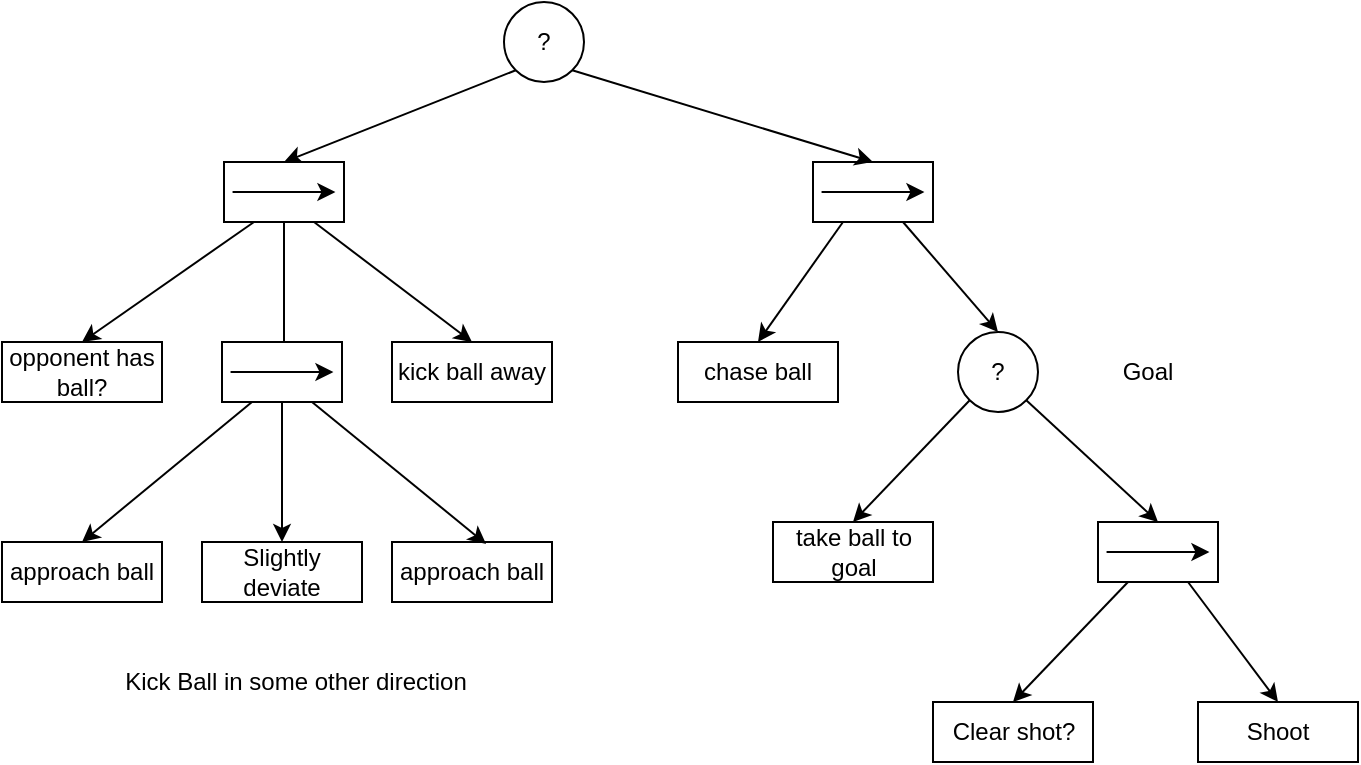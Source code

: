 <mxfile version="13.7.9" type="device"><diagram id="jNIqDNjx-BGEkIo5FUeF" name="Page-1"><mxGraphModel dx="868" dy="543" grid="1" gridSize="10" guides="1" tooltips="1" connect="1" arrows="1" fold="1" page="1" pageScale="1" pageWidth="850" pageHeight="1100" math="1" shadow="0"><root><mxCell id="0"/><mxCell id="1" parent="0"/><mxCell id="_lA1XJJLzaBGFk_uNKAQ-1" value="?" style="ellipse;whiteSpace=wrap;html=1;" parent="1" vertex="1"><mxGeometry x="338" y="130" width="40" height="40" as="geometry"/></mxCell><mxCell id="_lA1XJJLzaBGFk_uNKAQ-6" value="" style="group" parent="1" vertex="1" connectable="0"><mxGeometry x="492.5" y="210" width="60" height="30" as="geometry"/></mxCell><mxCell id="_lA1XJJLzaBGFk_uNKAQ-7" value="" style="rounded=0;whiteSpace=wrap;html=1;" parent="_lA1XJJLzaBGFk_uNKAQ-6" vertex="1"><mxGeometry width="60" height="30" as="geometry"/></mxCell><mxCell id="_lA1XJJLzaBGFk_uNKAQ-8" value="" style="endArrow=classic;html=1;exitX=0;exitY=0.5;exitDx=0;exitDy=0;entryX=0.857;entryY=0.5;entryDx=0;entryDy=0;entryPerimeter=0;" parent="_lA1XJJLzaBGFk_uNKAQ-6" edge="1"><mxGeometry width="50" height="50" relative="1" as="geometry"><mxPoint x="4.286" y="15" as="sourcePoint"/><mxPoint x="55.706" y="15" as="targetPoint"/></mxGeometry></mxCell><mxCell id="_lA1XJJLzaBGFk_uNKAQ-9" value="opponent has ball?" style="rounded=0;whiteSpace=wrap;html=1;" parent="1" vertex="1"><mxGeometry x="87" y="300" width="80" height="30" as="geometry"/></mxCell><mxCell id="_lA1XJJLzaBGFk_uNKAQ-11" value="kick ball away" style="rounded=0;whiteSpace=wrap;html=1;" parent="1" vertex="1"><mxGeometry x="282" y="300" width="80" height="30" as="geometry"/></mxCell><mxCell id="_lA1XJJLzaBGFk_uNKAQ-12" value="chase ball" style="rounded=0;whiteSpace=wrap;html=1;" parent="1" vertex="1"><mxGeometry x="425" y="300" width="80" height="30" as="geometry"/></mxCell><mxCell id="_lA1XJJLzaBGFk_uNKAQ-13" value="take ball to goal" style="rounded=0;whiteSpace=wrap;html=1;" parent="1" vertex="1"><mxGeometry x="472.5" y="390" width="80" height="30" as="geometry"/></mxCell><mxCell id="_lA1XJJLzaBGFk_uNKAQ-15" value="?" style="ellipse;whiteSpace=wrap;html=1;" parent="1" vertex="1"><mxGeometry x="565" y="295" width="40" height="40" as="geometry"/></mxCell><mxCell id="_lA1XJJLzaBGFk_uNKAQ-19" value="Clear shot?" style="rounded=0;whiteSpace=wrap;html=1;" parent="1" vertex="1"><mxGeometry x="552.5" y="480" width="80" height="30" as="geometry"/></mxCell><mxCell id="_lA1XJJLzaBGFk_uNKAQ-20" value="Shoot" style="rounded=0;whiteSpace=wrap;html=1;" parent="1" vertex="1"><mxGeometry x="685" y="480" width="80" height="30" as="geometry"/></mxCell><mxCell id="_lA1XJJLzaBGFk_uNKAQ-25" value="" style="endArrow=classic;html=1;exitX=0;exitY=1;exitDx=0;exitDy=0;entryX=0.5;entryY=0;entryDx=0;entryDy=0;" parent="1" source="_lA1XJJLzaBGFk_uNKAQ-1" target="_lA1XJJLzaBGFk_uNKAQ-37" edge="1"><mxGeometry width="50" height="50" relative="1" as="geometry"><mxPoint x="420" y="350" as="sourcePoint"/><mxPoint x="228.0" y="210" as="targetPoint"/></mxGeometry></mxCell><mxCell id="_lA1XJJLzaBGFk_uNKAQ-26" value="" style="endArrow=classic;html=1;exitX=1;exitY=1;exitDx=0;exitDy=0;entryX=0.5;entryY=0;entryDx=0;entryDy=0;" parent="1" source="_lA1XJJLzaBGFk_uNKAQ-1" target="_lA1XJJLzaBGFk_uNKAQ-7" edge="1"><mxGeometry width="50" height="50" relative="1" as="geometry"><mxPoint x="353.858" y="174.142" as="sourcePoint"/><mxPoint x="238.0" y="220" as="targetPoint"/></mxGeometry></mxCell><mxCell id="_lA1XJJLzaBGFk_uNKAQ-27" value="" style="endArrow=classic;html=1;exitX=0.25;exitY=1;exitDx=0;exitDy=0;entryX=0.5;entryY=0;entryDx=0;entryDy=0;" parent="1" source="_lA1XJJLzaBGFk_uNKAQ-37" target="_lA1XJJLzaBGFk_uNKAQ-9" edge="1"><mxGeometry width="50" height="50" relative="1" as="geometry"><mxPoint x="210.5" y="240" as="sourcePoint"/><mxPoint x="238.0" y="220" as="targetPoint"/></mxGeometry></mxCell><mxCell id="_lA1XJJLzaBGFk_uNKAQ-28" value="" style="endArrow=classic;html=1;entryX=0.5;entryY=0;entryDx=0;entryDy=0;exitX=0.5;exitY=1;exitDx=0;exitDy=0;" parent="1" source="_lA1XJJLzaBGFk_uNKAQ-37" edge="1"><mxGeometry width="50" height="50" relative="1" as="geometry"><mxPoint x="228" y="240" as="sourcePoint"/><mxPoint x="228" y="320" as="targetPoint"/></mxGeometry></mxCell><mxCell id="_lA1XJJLzaBGFk_uNKAQ-29" value="" style="endArrow=classic;html=1;exitX=0.75;exitY=1;exitDx=0;exitDy=0;entryX=0.5;entryY=0;entryDx=0;entryDy=0;" parent="1" source="_lA1XJJLzaBGFk_uNKAQ-37" target="_lA1XJJLzaBGFk_uNKAQ-11" edge="1"><mxGeometry width="50" height="50" relative="1" as="geometry"><mxPoint x="245.5" y="240" as="sourcePoint"/><mxPoint x="238.0" y="330" as="targetPoint"/></mxGeometry></mxCell><mxCell id="_lA1XJJLzaBGFk_uNKAQ-30" value="" style="endArrow=classic;html=1;exitX=0.25;exitY=1;exitDx=0;exitDy=0;entryX=0.5;entryY=0;entryDx=0;entryDy=0;" parent="1" source="_lA1XJJLzaBGFk_uNKAQ-7" target="_lA1XJJLzaBGFk_uNKAQ-12" edge="1"><mxGeometry width="50" height="50" relative="1" as="geometry"><mxPoint x="260.5" y="230" as="sourcePoint"/><mxPoint x="338" y="310" as="targetPoint"/></mxGeometry></mxCell><mxCell id="_lA1XJJLzaBGFk_uNKAQ-31" value="" style="endArrow=classic;html=1;exitX=0.75;exitY=1;exitDx=0;exitDy=0;entryX=0.5;entryY=0;entryDx=0;entryDy=0;" parent="1" source="_lA1XJJLzaBGFk_uNKAQ-7" target="_lA1XJJLzaBGFk_uNKAQ-15" edge="1"><mxGeometry width="50" height="50" relative="1" as="geometry"><mxPoint x="492.5" y="230" as="sourcePoint"/><mxPoint x="475" y="310" as="targetPoint"/></mxGeometry></mxCell><mxCell id="_lA1XJJLzaBGFk_uNKAQ-32" value="" style="endArrow=classic;html=1;exitX=0;exitY=1;exitDx=0;exitDy=0;entryX=0.5;entryY=0;entryDx=0;entryDy=0;" parent="1" source="_lA1XJJLzaBGFk_uNKAQ-15" target="_lA1XJJLzaBGFk_uNKAQ-13" edge="1"><mxGeometry width="50" height="50" relative="1" as="geometry"><mxPoint x="527.5" y="230" as="sourcePoint"/><mxPoint x="555" y="305" as="targetPoint"/></mxGeometry></mxCell><mxCell id="_lA1XJJLzaBGFk_uNKAQ-33" value="" style="endArrow=classic;html=1;exitX=1;exitY=1;exitDx=0;exitDy=0;entryX=0.5;entryY=0;entryDx=0;entryDy=0;" parent="1" source="_lA1XJJLzaBGFk_uNKAQ-15" target="_lA1XJJLzaBGFk_uNKAQ-42" edge="1"><mxGeometry width="50" height="50" relative="1" as="geometry"><mxPoint x="540.858" y="339.142" as="sourcePoint"/><mxPoint x="660" y="390" as="targetPoint"/></mxGeometry></mxCell><mxCell id="_lA1XJJLzaBGFk_uNKAQ-34" value="" style="endArrow=classic;html=1;exitX=0.25;exitY=1;exitDx=0;exitDy=0;entryX=0.5;entryY=0;entryDx=0;entryDy=0;" parent="1" source="_lA1XJJLzaBGFk_uNKAQ-42" target="_lA1XJJLzaBGFk_uNKAQ-19" edge="1"><mxGeometry width="50" height="50" relative="1" as="geometry"><mxPoint x="642.5" y="420" as="sourcePoint"/><mxPoint x="475" y="400" as="targetPoint"/></mxGeometry></mxCell><mxCell id="_lA1XJJLzaBGFk_uNKAQ-35" value="" style="endArrow=classic;html=1;exitX=0.75;exitY=1;exitDx=0;exitDy=0;entryX=0.5;entryY=0;entryDx=0;entryDy=0;" parent="1" source="_lA1XJJLzaBGFk_uNKAQ-42" target="_lA1XJJLzaBGFk_uNKAQ-20" edge="1"><mxGeometry width="50" height="50" relative="1" as="geometry"><mxPoint x="671.2" y="420" as="sourcePoint"/><mxPoint x="602.5" y="490" as="targetPoint"/></mxGeometry></mxCell><mxCell id="_lA1XJJLzaBGFk_uNKAQ-36" value="" style="group" parent="1" vertex="1" connectable="0"><mxGeometry x="198" y="210" width="60" height="30" as="geometry"/></mxCell><mxCell id="_lA1XJJLzaBGFk_uNKAQ-37" value="" style="rounded=0;whiteSpace=wrap;html=1;" parent="_lA1XJJLzaBGFk_uNKAQ-36" vertex="1"><mxGeometry width="60" height="30" as="geometry"/></mxCell><mxCell id="_lA1XJJLzaBGFk_uNKAQ-38" value="" style="endArrow=classic;html=1;exitX=0;exitY=0.5;exitDx=0;exitDy=0;entryX=0.857;entryY=0.5;entryDx=0;entryDy=0;entryPerimeter=0;" parent="_lA1XJJLzaBGFk_uNKAQ-36" edge="1"><mxGeometry width="50" height="50" relative="1" as="geometry"><mxPoint x="4.286" y="15" as="sourcePoint"/><mxPoint x="55.706" y="15" as="targetPoint"/></mxGeometry></mxCell><mxCell id="_lA1XJJLzaBGFk_uNKAQ-41" value="" style="group" parent="1" vertex="1" connectable="0"><mxGeometry x="635" y="390" width="60" height="30" as="geometry"/></mxCell><mxCell id="_lA1XJJLzaBGFk_uNKAQ-42" value="" style="rounded=0;whiteSpace=wrap;html=1;" parent="_lA1XJJLzaBGFk_uNKAQ-41" vertex="1"><mxGeometry width="60" height="30" as="geometry"/></mxCell><mxCell id="_lA1XJJLzaBGFk_uNKAQ-43" value="" style="endArrow=classic;html=1;exitX=0;exitY=0.5;exitDx=0;exitDy=0;entryX=0.857;entryY=0.5;entryDx=0;entryDy=0;entryPerimeter=0;" parent="_lA1XJJLzaBGFk_uNKAQ-41" edge="1"><mxGeometry width="50" height="50" relative="1" as="geometry"><mxPoint x="4.286" y="15" as="sourcePoint"/><mxPoint x="55.706" y="15" as="targetPoint"/></mxGeometry></mxCell><mxCell id="80fVdQ9__IcArLAtQQ6k-1" value="" style="group" parent="1" vertex="1" connectable="0"><mxGeometry x="197" y="300" width="60" height="30" as="geometry"/></mxCell><mxCell id="80fVdQ9__IcArLAtQQ6k-2" value="" style="rounded=0;whiteSpace=wrap;html=1;" parent="80fVdQ9__IcArLAtQQ6k-1" vertex="1"><mxGeometry width="60" height="30" as="geometry"/></mxCell><mxCell id="80fVdQ9__IcArLAtQQ6k-3" value="" style="endArrow=classic;html=1;exitX=0;exitY=0.5;exitDx=0;exitDy=0;entryX=0.857;entryY=0.5;entryDx=0;entryDy=0;entryPerimeter=0;" parent="80fVdQ9__IcArLAtQQ6k-1" edge="1"><mxGeometry width="50" height="50" relative="1" as="geometry"><mxPoint x="4.286" y="15" as="sourcePoint"/><mxPoint x="55.706" y="15" as="targetPoint"/></mxGeometry></mxCell><mxCell id="80fVdQ9__IcArLAtQQ6k-4" value="approach ball" style="rounded=0;whiteSpace=wrap;html=1;" parent="1" vertex="1"><mxGeometry x="87" y="400" width="80" height="30" as="geometry"/></mxCell><mxCell id="80fVdQ9__IcArLAtQQ6k-5" value="Slightly deviate" style="rounded=0;whiteSpace=wrap;html=1;" parent="1" vertex="1"><mxGeometry x="187" y="400" width="80" height="30" as="geometry"/></mxCell><mxCell id="80fVdQ9__IcArLAtQQ6k-6" value="approach ball" style="rounded=0;whiteSpace=wrap;html=1;" parent="1" vertex="1"><mxGeometry x="282" y="400" width="80" height="30" as="geometry"/></mxCell><mxCell id="80fVdQ9__IcArLAtQQ6k-7" value="" style="endArrow=classic;html=1;exitX=0.25;exitY=1;exitDx=0;exitDy=0;entryX=0.5;entryY=0;entryDx=0;entryDy=0;" parent="1" source="80fVdQ9__IcArLAtQQ6k-2" target="80fVdQ9__IcArLAtQQ6k-4" edge="1"><mxGeometry width="50" height="50" relative="1" as="geometry"><mxPoint x="222" y="230" as="sourcePoint"/><mxPoint x="137" y="310" as="targetPoint"/></mxGeometry></mxCell><mxCell id="80fVdQ9__IcArLAtQQ6k-8" value="" style="endArrow=classic;html=1;exitX=0.5;exitY=1;exitDx=0;exitDy=0;entryX=0.5;entryY=0;entryDx=0;entryDy=0;" parent="1" source="80fVdQ9__IcArLAtQQ6k-2" target="80fVdQ9__IcArLAtQQ6k-5" edge="1"><mxGeometry width="50" height="50" relative="1" as="geometry"><mxPoint x="222" y="340" as="sourcePoint"/><mxPoint x="137" y="410" as="targetPoint"/></mxGeometry></mxCell><mxCell id="80fVdQ9__IcArLAtQQ6k-9" value="" style="endArrow=classic;html=1;exitX=0.75;exitY=1;exitDx=0;exitDy=0;entryX=0.588;entryY=0.033;entryDx=0;entryDy=0;entryPerimeter=0;" parent="1" source="80fVdQ9__IcArLAtQQ6k-2" target="80fVdQ9__IcArLAtQQ6k-6" edge="1"><mxGeometry width="50" height="50" relative="1" as="geometry"><mxPoint x="237" y="340" as="sourcePoint"/><mxPoint x="237" y="410" as="targetPoint"/></mxGeometry></mxCell><mxCell id="igX0nYVGg7zK39fVXvy7-9" value="Goal" style="text;html=1;strokeColor=none;fillColor=none;align=center;verticalAlign=middle;whiteSpace=wrap;rounded=0;" vertex="1" parent="1"><mxGeometry x="615" y="305" width="90" height="20" as="geometry"/></mxCell><mxCell id="igX0nYVGg7zK39fVXvy7-10" value="Kick Ball in some other direction" style="text;html=1;strokeColor=none;fillColor=none;align=center;verticalAlign=middle;whiteSpace=wrap;rounded=0;" vertex="1" parent="1"><mxGeometry x="99" y="460" width="270" height="20" as="geometry"/></mxCell></root></mxGraphModel></diagram></mxfile>